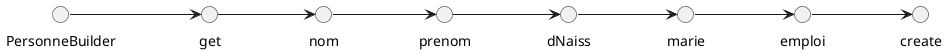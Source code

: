 @startuml

left to right direction
circle PersonneBuilder
circle get
circle nom
circle prenom
circle dNaiss
circle emploi
circle marie
circle create
PersonneBuilder --> get
get --> nom
nom --> prenom
prenom --> dNaiss
dNaiss --> marie
marie --> emploi
emploi --> create

@enduml
